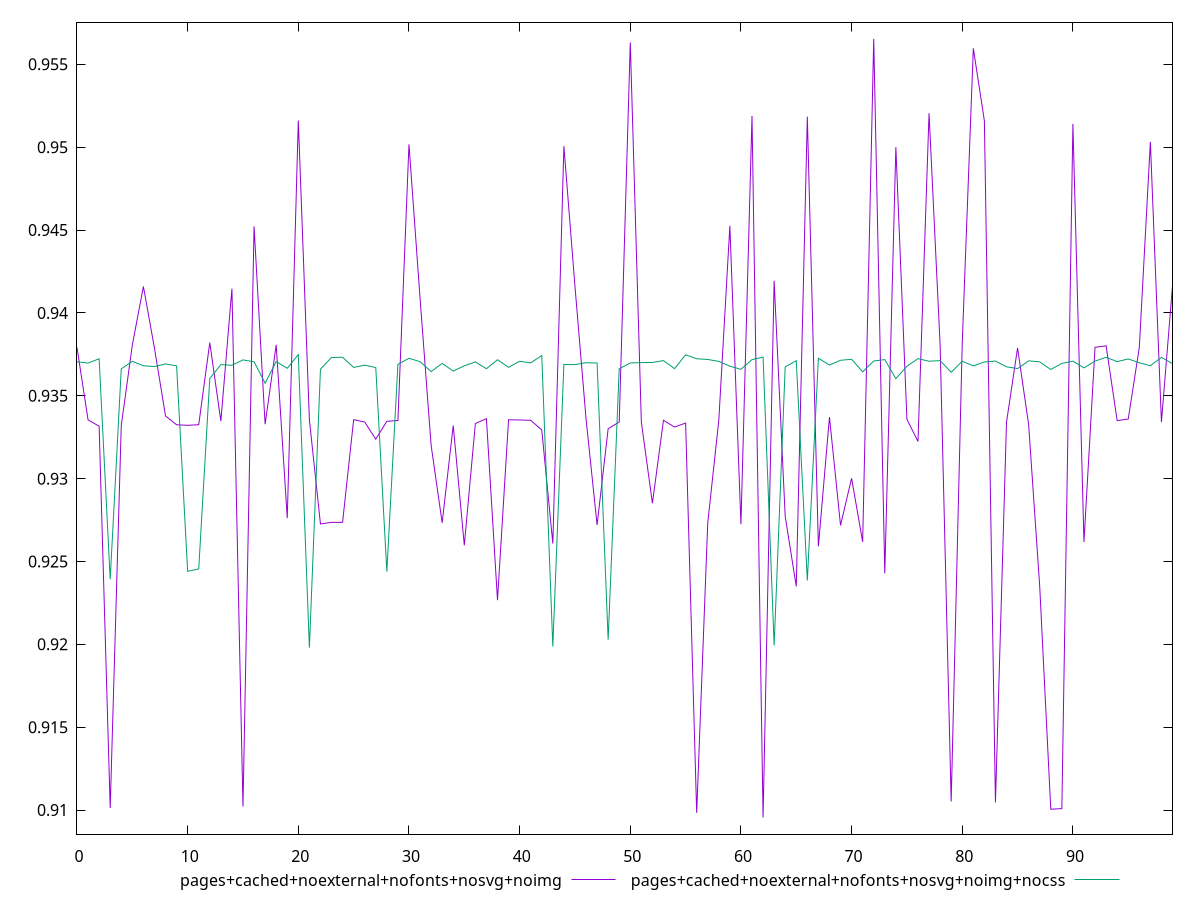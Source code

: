 reset

$pagesCachedNoexternalNofontsNosvgNoimg <<EOF
0 0.937912032784535
1 0.933544510856084
2 0.9331646698803074
3 0.9101252192416562
4 0.9332004015641554
5 0.9380619391076624
6 0.9415935007922133
7 0.9378719889466742
8 0.9337829984633068
9 0.933250069089205
10 0.9332189601111829
11 0.933254756142626
12 0.9382074299112757
13 0.9334704191309722
14 0.9414606951847893
15 0.9102109595051942
16 0.9452256998672052
17 0.9332855772958869
18 0.9380728186748768
19 0.9276181891888843
20 0.9516068094234881
21 0.9335582229209352
22 0.9272668057192446
23 0.9273625720045879
24 0.927363849503581
25 0.9335578548009095
26 0.9334145930463912
27 0.9323798137508049
28 0.9334607220594888
29 0.9335067634923552
30 0.9501708436203735
31 0.9409042096065418
32 0.9320198937839507
33 0.9273333290608725
34 0.9332081490672327
35 0.9259792578612164
36 0.9333266157701121
37 0.9336185097167311
38 0.9226685120812858
39 0.9335509526522862
40 0.9335402552716707
41 0.9335198101945312
42 0.9329410517351794
43 0.9260871243404826
44 0.9500634129171966
45 0.9416160303161792
46 0.9336274952152452
47 0.9272021974089796
48 0.9330131172012673
49 0.9334177319123
50 0.9563229509338737
51 0.9334102079417218
52 0.9285164899664735
53 0.9335217664174599
54 0.9331142018347971
55 0.9333527221524982
56 0.9098349044948523
57 0.92731814365444
58 0.9335248106974053
59 0.9452573609599046
60 0.927251558367582
61 0.9518810777216892
62 0.909549516258911
63 0.9419354805073995
64 0.9277210931544935
65 0.9234969506665233
66 0.9518419649398028
67 0.9259149336833704
68 0.9337145845454593
69 0.9271795811586949
70 0.9300221231085039
71 0.926183708890268
72 0.9565363384250842
73 0.9242848955702544
74 0.9500015477480703
75 0.933578351337976
76 0.9322451787580261
77 0.9520487092222816
78 0.9380676840263747
79 0.9105188275709558
80 0.9382022949355818
81 0.9559681334797737
82 0.9515846798813995
83 0.9104704631978062
84 0.9334047073111883
85 0.9378887713442284
86 0.9332531623702875
87 0.9234975045754102
88 0.9100534501628502
89 0.9100901399744307
90 0.9514072956835541
91 0.9261783316263749
92 0.9379231330813179
93 0.9380159045033668
94 0.933498984683833
95 0.9335994513518868
96 0.9379122889324454
97 0.9503220111122042
98 0.9334169476653116
99 0.9416305709334177
EOF

$pagesCachedNoexternalNofontsNosvgNoimgNocss <<EOF
0 0.9370471956511811
1 0.9369743704196754
2 0.9372312216500706
3 0.923927936779323
4 0.9366255401293176
5 0.9370755441223892
6 0.9368135553070687
7 0.9367627473149029
8 0.9369195068725322
9 0.9368068185920264
10 0.924407366212272
11 0.9245528128206186
12 0.9360398940501384
13 0.9368809078543465
14 0.9368435287850274
15 0.9371641063127959
16 0.9370533909387133
17 0.935759916881441
18 0.9370663170771631
19 0.9366584606806788
20 0.9374868255315372
21 0.9198022809900381
22 0.9366018597687977
23 0.9373124317361909
24 0.9373233626345019
25 0.9367109914124052
26 0.936849636220161
27 0.9367027800292347
28 0.9243925776098041
29 0.9368947087137438
30 0.9372635892713396
31 0.9370579758078061
32 0.9364628857293187
33 0.9369527723308678
34 0.9364940494246583
35 0.936808845291983
36 0.9370424806613902
37 0.9366314925363984
38 0.9371754620989411
39 0.9367198662372921
40 0.9370800706967947
41 0.9369854969325958
42 0.9374292681518388
43 0.9198663073473599
44 0.9368895641016688
45 0.9368804318151887
46 0.9369952256931326
47 0.9369771346817487
48 0.9202834370364583
49 0.9366253269773683
50 0.9369797392547925
51 0.9369993121496603
52 0.93701089917957
53 0.9371228209043956
54 0.9366365680907542
55 0.9374704604166866
56 0.9372341565264803
57 0.9371928930412331
58 0.9370734650484203
59 0.9367854638784157
60 0.9365970175156284
61 0.9371831150746389
62 0.9373321543260477
63 0.9199385238459153
64 0.9367468284144478
65 0.9371178186557837
66 0.9238578841308397
67 0.9372656356993506
68 0.9368529094007245
69 0.937140991262197
70 0.9372046639570722
71 0.9364434975832314
72 0.9370984781150768
73 0.9371837297840172
74 0.9360325256247042
75 0.9367773634602022
76 0.9372411517242878
77 0.9370833867717476
78 0.9371236277143961
79 0.9364207221893868
80 0.9370811027161863
81 0.9368023087147188
82 0.937041983625748
83 0.9370931694807483
84 0.9367498772126719
85 0.9366398532480205
86 0.9371090803829084
87 0.937046034033665
88 0.9365866072828009
89 0.9369539700370533
90 0.9370890115552001
91 0.9366854453924914
92 0.9370913388369716
93 0.9373228698682545
94 0.9370621555825847
95 0.9372229734394187
96 0.9369912869497834
97 0.9368149570418969
98 0.9373196341139457
99 0.936937302827003
EOF

set key outside below
set xrange [0:99]
set yrange [0.908549516258911:0.9575363384250842]
set trange [0.908549516258911:0.9575363384250842]
set terminal svg size 640, 520 enhanced background rgb 'white'
set output "reprap/meta/score/comparison/line/11_vs_12.svg"

plot $pagesCachedNoexternalNofontsNosvgNoimg title "pages+cached+noexternal+nofonts+nosvg+noimg" with line, \
     $pagesCachedNoexternalNofontsNosvgNoimgNocss title "pages+cached+noexternal+nofonts+nosvg+noimg+nocss" with line

reset
